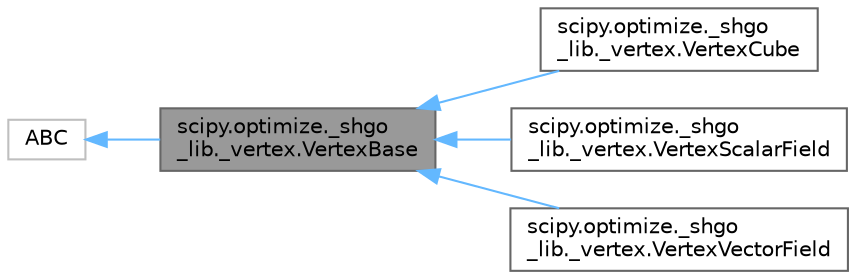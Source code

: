 digraph "scipy.optimize._shgo_lib._vertex.VertexBase"
{
 // LATEX_PDF_SIZE
  bgcolor="transparent";
  edge [fontname=Helvetica,fontsize=10,labelfontname=Helvetica,labelfontsize=10];
  node [fontname=Helvetica,fontsize=10,shape=box,height=0.2,width=0.4];
  rankdir="LR";
  Node1 [id="Node000001",label="scipy.optimize._shgo\l_lib._vertex.VertexBase",height=0.2,width=0.4,color="gray40", fillcolor="grey60", style="filled", fontcolor="black",tooltip=" "];
  Node2 -> Node1 [id="edge1_Node000001_Node000002",dir="back",color="steelblue1",style="solid",tooltip=" "];
  Node2 [id="Node000002",label="ABC",height=0.2,width=0.4,color="grey75", fillcolor="white", style="filled",URL="$dd/d9b/classABC.html",tooltip=" "];
  Node1 -> Node3 [id="edge2_Node000001_Node000003",dir="back",color="steelblue1",style="solid",tooltip=" "];
  Node3 [id="Node000003",label="scipy.optimize._shgo\l_lib._vertex.VertexCube",height=0.2,width=0.4,color="gray40", fillcolor="white", style="filled",URL="$dc/d33/classscipy_1_1optimize_1_1__shgo__lib_1_1__vertex_1_1VertexCube.html",tooltip=" "];
  Node1 -> Node4 [id="edge3_Node000001_Node000004",dir="back",color="steelblue1",style="solid",tooltip=" "];
  Node4 [id="Node000004",label="scipy.optimize._shgo\l_lib._vertex.VertexScalarField",height=0.2,width=0.4,color="gray40", fillcolor="white", style="filled",URL="$de/dbd/classscipy_1_1optimize_1_1__shgo__lib_1_1__vertex_1_1VertexScalarField.html",tooltip=" "];
  Node1 -> Node5 [id="edge4_Node000001_Node000005",dir="back",color="steelblue1",style="solid",tooltip=" "];
  Node5 [id="Node000005",label="scipy.optimize._shgo\l_lib._vertex.VertexVectorField",height=0.2,width=0.4,color="gray40", fillcolor="white", style="filled",URL="$d1/d61/classscipy_1_1optimize_1_1__shgo__lib_1_1__vertex_1_1VertexVectorField.html",tooltip=" "];
}
